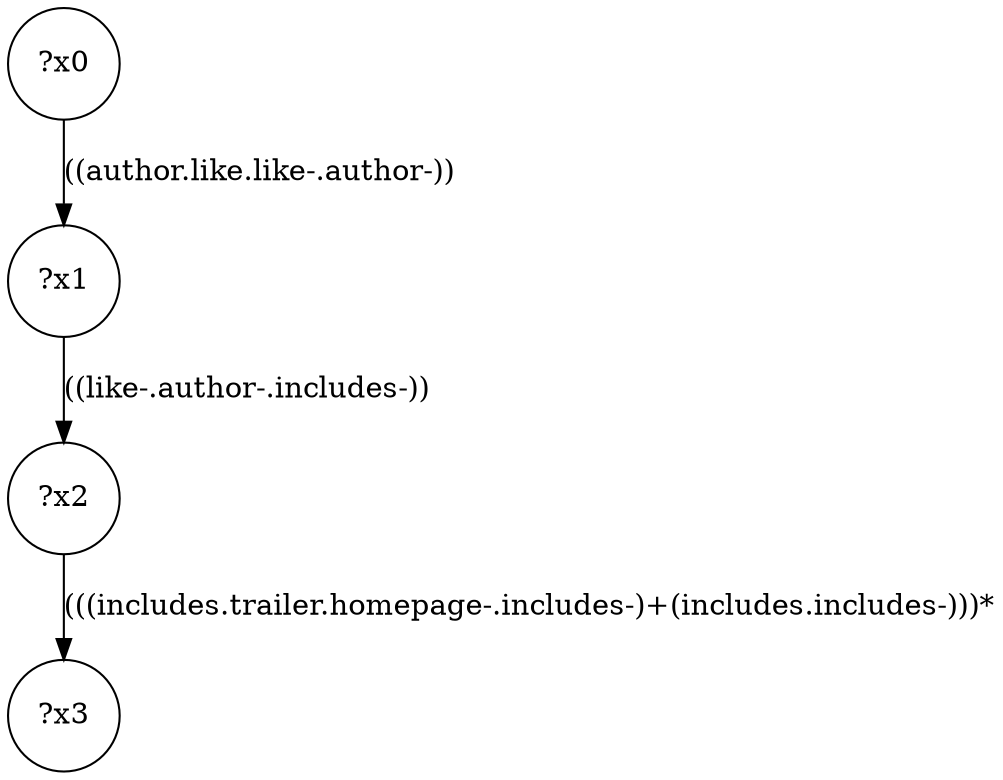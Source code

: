 digraph g {
	x0 [shape=circle, label="?x0"];
	x1 [shape=circle, label="?x1"];
	x0 -> x1 [label="((author.like.like-.author-))"];
	x2 [shape=circle, label="?x2"];
	x1 -> x2 [label="((like-.author-.includes-))"];
	x3 [shape=circle, label="?x3"];
	x2 -> x3 [label="(((includes.trailer.homepage-.includes-)+(includes.includes-)))*"];
}
